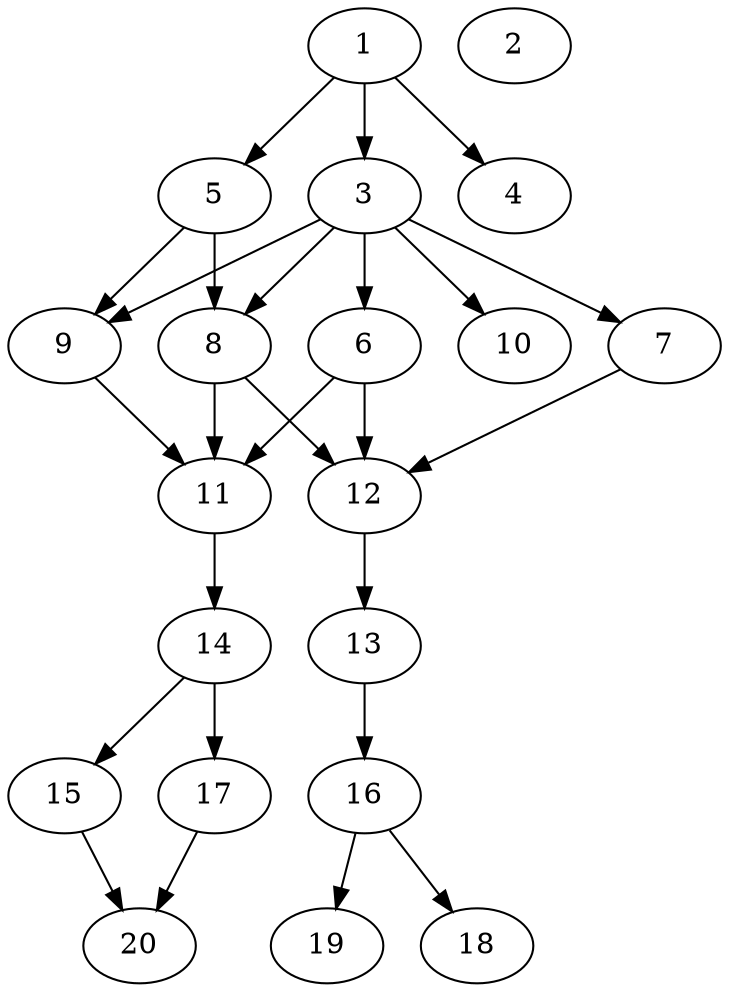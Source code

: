 // DAG automatically generated by daggen at Wed Jul 24 22:10:09 2019
// ./daggen --dot -n 20 --ccr 0.5 --fat 0.5 --regular 0.5 --density 0.5 --mindata 5242880 --maxdata 52428800 
digraph G {
  1 [size="39241728", alpha="0.09", expect_size="19620864"] 
  1 -> 3 [size ="19620864"]
  1 -> 4 [size ="19620864"]
  1 -> 5 [size ="19620864"]
  2 [size="102627328", alpha="0.07", expect_size="51313664"] 
  3 [size="38991872", alpha="0.11", expect_size="19495936"] 
  3 -> 6 [size ="19495936"]
  3 -> 7 [size ="19495936"]
  3 -> 8 [size ="19495936"]
  3 -> 9 [size ="19495936"]
  3 -> 10 [size ="19495936"]
  4 [size="18763776", alpha="0.03", expect_size="9381888"] 
  5 [size="56520704", alpha="0.20", expect_size="28260352"] 
  5 -> 8 [size ="28260352"]
  5 -> 9 [size ="28260352"]
  6 [size="81432576", alpha="0.00", expect_size="40716288"] 
  6 -> 11 [size ="40716288"]
  6 -> 12 [size ="40716288"]
  7 [size="60874752", alpha="0.05", expect_size="30437376"] 
  7 -> 12 [size ="30437376"]
  8 [size="66050048", alpha="0.20", expect_size="33025024"] 
  8 -> 11 [size ="33025024"]
  8 -> 12 [size ="33025024"]
  9 [size="68780032", alpha="0.18", expect_size="34390016"] 
  9 -> 11 [size ="34390016"]
  10 [size="78893056", alpha="0.06", expect_size="39446528"] 
  11 [size="78032896", alpha="0.15", expect_size="39016448"] 
  11 -> 14 [size ="39016448"]
  12 [size="28239872", alpha="0.02", expect_size="14119936"] 
  12 -> 13 [size ="14119936"]
  13 [size="60921856", alpha="0.15", expect_size="30460928"] 
  13 -> 16 [size ="30460928"]
  14 [size="17426432", alpha="0.00", expect_size="8713216"] 
  14 -> 15 [size ="8713216"]
  14 -> 17 [size ="8713216"]
  15 [size="31707136", alpha="0.18", expect_size="15853568"] 
  15 -> 20 [size ="15853568"]
  16 [size="30234624", alpha="0.05", expect_size="15117312"] 
  16 -> 18 [size ="15117312"]
  16 -> 19 [size ="15117312"]
  17 [size="31207424", alpha="0.05", expect_size="15603712"] 
  17 -> 20 [size ="15603712"]
  18 [size="56555520", alpha="0.06", expect_size="28277760"] 
  19 [size="54962176", alpha="0.16", expect_size="27481088"] 
  20 [size="44619776", alpha="0.06", expect_size="22309888"] 
}
